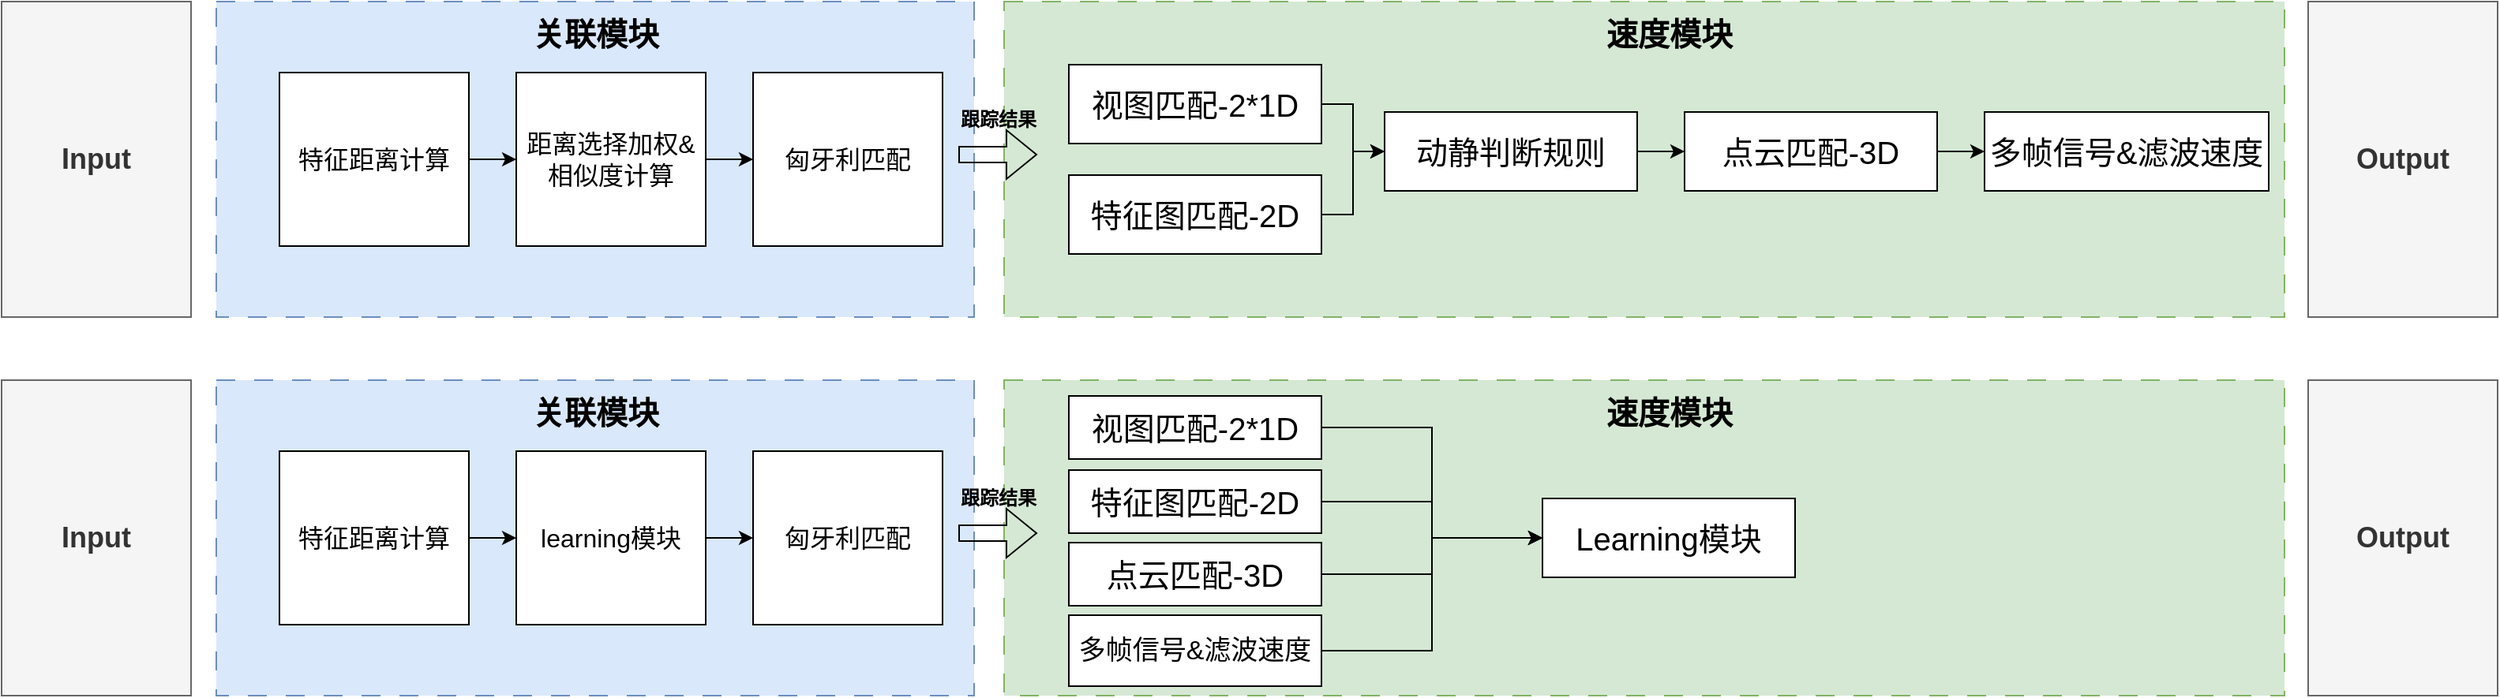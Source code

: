 <mxfile version="24.7.7">
  <diagram name="第 1 页" id="eP3plqkTgA6YBgwC_qdl">
    <mxGraphModel dx="1735" dy="1102" grid="1" gridSize="10" guides="1" tooltips="1" connect="1" arrows="1" fold="1" page="1" pageScale="1" pageWidth="827" pageHeight="1169" math="0" shadow="0">
      <root>
        <mxCell id="0" />
        <mxCell id="1" parent="0" />
        <mxCell id="zIC0fdWN-UC4whQMhTlF-7" value="" style="rounded=0;whiteSpace=wrap;html=1;dashed=1;dashPattern=12 12;fillColor=#dae8fc;strokeColor=#6c8ebf;" vertex="1" parent="1">
          <mxGeometry x="190" y="160" width="480" height="200" as="geometry" />
        </mxCell>
        <mxCell id="zIC0fdWN-UC4whQMhTlF-1" value="Input" style="rounded=0;whiteSpace=wrap;html=1;fontSize=18;fontStyle=1;fillColor=#f5f5f5;fontColor=#333333;strokeColor=#666666;" vertex="1" parent="1">
          <mxGeometry x="54" y="160" width="120" height="200" as="geometry" />
        </mxCell>
        <mxCell id="zIC0fdWN-UC4whQMhTlF-5" style="edgeStyle=orthogonalEdgeStyle;rounded=0;orthogonalLoop=1;jettySize=auto;html=1;entryX=0;entryY=0.5;entryDx=0;entryDy=0;" edge="1" parent="1" source="zIC0fdWN-UC4whQMhTlF-2" target="zIC0fdWN-UC4whQMhTlF-3">
          <mxGeometry relative="1" as="geometry" />
        </mxCell>
        <mxCell id="zIC0fdWN-UC4whQMhTlF-2" value="特征距离计算" style="rounded=0;whiteSpace=wrap;html=1;fontSize=16;" vertex="1" parent="1">
          <mxGeometry x="230" y="205" width="120" height="110" as="geometry" />
        </mxCell>
        <mxCell id="zIC0fdWN-UC4whQMhTlF-6" style="edgeStyle=orthogonalEdgeStyle;rounded=0;orthogonalLoop=1;jettySize=auto;html=1;entryX=0;entryY=0.5;entryDx=0;entryDy=0;" edge="1" parent="1" source="zIC0fdWN-UC4whQMhTlF-3" target="zIC0fdWN-UC4whQMhTlF-4">
          <mxGeometry relative="1" as="geometry" />
        </mxCell>
        <mxCell id="zIC0fdWN-UC4whQMhTlF-3" value="距离选择加权&amp;amp;相似度计算" style="rounded=0;whiteSpace=wrap;html=1;fontSize=16;" vertex="1" parent="1">
          <mxGeometry x="380" y="205" width="120" height="110" as="geometry" />
        </mxCell>
        <mxCell id="zIC0fdWN-UC4whQMhTlF-4" value="匈牙利匹配" style="rounded=0;whiteSpace=wrap;html=1;fontSize=16;" vertex="1" parent="1">
          <mxGeometry x="530" y="205" width="120" height="110" as="geometry" />
        </mxCell>
        <mxCell id="zIC0fdWN-UC4whQMhTlF-9" value="关联模块" style="text;html=1;align=center;verticalAlign=middle;resizable=0;points=[];autosize=1;strokeColor=none;fillColor=none;fontStyle=1;fontSize=20;" vertex="1" parent="1">
          <mxGeometry x="380" y="160" width="100" height="40" as="geometry" />
        </mxCell>
        <mxCell id="zIC0fdWN-UC4whQMhTlF-23" value="" style="rounded=0;whiteSpace=wrap;html=1;dashed=1;dashPattern=12 12;fillColor=#d5e8d4;strokeColor=#82b366;" vertex="1" parent="1">
          <mxGeometry x="689" y="160" width="811" height="200" as="geometry" />
        </mxCell>
        <mxCell id="zIC0fdWN-UC4whQMhTlF-24" style="edgeStyle=orthogonalEdgeStyle;rounded=0;orthogonalLoop=1;jettySize=auto;html=1;entryX=0;entryY=0.5;entryDx=0;entryDy=0;" edge="1" parent="1" target="zIC0fdWN-UC4whQMhTlF-27">
          <mxGeometry relative="1" as="geometry">
            <mxPoint x="849" y="260.0" as="sourcePoint" />
          </mxGeometry>
        </mxCell>
        <mxCell id="zIC0fdWN-UC4whQMhTlF-26" style="edgeStyle=orthogonalEdgeStyle;rounded=0;orthogonalLoop=1;jettySize=auto;html=1;entryX=0;entryY=0.5;entryDx=0;entryDy=0;" edge="1" parent="1" target="zIC0fdWN-UC4whQMhTlF-28">
          <mxGeometry relative="1" as="geometry">
            <mxPoint x="999" y="260.0" as="sourcePoint" />
          </mxGeometry>
        </mxCell>
        <mxCell id="zIC0fdWN-UC4whQMhTlF-29" value="速度模块" style="text;html=1;align=center;verticalAlign=middle;resizable=0;points=[];autosize=1;strokeColor=none;fillColor=none;fontStyle=1;fontSize=20;" vertex="1" parent="1">
          <mxGeometry x="1060" y="160" width="100" height="40" as="geometry" />
        </mxCell>
        <mxCell id="zIC0fdWN-UC4whQMhTlF-11" value="" style="shape=flexArrow;endArrow=classic;html=1;rounded=0;" edge="1" parent="1">
          <mxGeometry width="50" height="50" relative="1" as="geometry">
            <mxPoint x="660" y="257" as="sourcePoint" />
            <mxPoint x="710" y="257" as="targetPoint" />
          </mxGeometry>
        </mxCell>
        <mxCell id="zIC0fdWN-UC4whQMhTlF-10" value="跟踪结果" style="text;html=1;align=center;verticalAlign=middle;resizable=0;points=[];autosize=1;strokeColor=none;fillColor=none;fontStyle=1" vertex="1" parent="1">
          <mxGeometry x="650" y="220" width="70" height="30" as="geometry" />
        </mxCell>
        <mxCell id="zIC0fdWN-UC4whQMhTlF-38" style="edgeStyle=orthogonalEdgeStyle;rounded=0;orthogonalLoop=1;jettySize=auto;html=1;" edge="1" parent="1" source="zIC0fdWN-UC4whQMhTlF-33" target="zIC0fdWN-UC4whQMhTlF-35">
          <mxGeometry relative="1" as="geometry" />
        </mxCell>
        <mxCell id="zIC0fdWN-UC4whQMhTlF-33" value="视图匹配-2*1D" style="rounded=0;whiteSpace=wrap;html=1;fontSize=20;" vertex="1" parent="1">
          <mxGeometry x="730" y="200" width="160" height="50" as="geometry" />
        </mxCell>
        <mxCell id="zIC0fdWN-UC4whQMhTlF-39" style="edgeStyle=orthogonalEdgeStyle;rounded=0;orthogonalLoop=1;jettySize=auto;html=1;entryX=0;entryY=0.5;entryDx=0;entryDy=0;" edge="1" parent="1" source="zIC0fdWN-UC4whQMhTlF-34" target="zIC0fdWN-UC4whQMhTlF-35">
          <mxGeometry relative="1" as="geometry" />
        </mxCell>
        <mxCell id="zIC0fdWN-UC4whQMhTlF-34" value="特征图匹配-2D" style="rounded=0;whiteSpace=wrap;html=1;fontSize=20;" vertex="1" parent="1">
          <mxGeometry x="730" y="270" width="160" height="50" as="geometry" />
        </mxCell>
        <mxCell id="zIC0fdWN-UC4whQMhTlF-40" style="edgeStyle=orthogonalEdgeStyle;rounded=0;orthogonalLoop=1;jettySize=auto;html=1;entryX=0;entryY=0.5;entryDx=0;entryDy=0;" edge="1" parent="1" source="zIC0fdWN-UC4whQMhTlF-35" target="zIC0fdWN-UC4whQMhTlF-36">
          <mxGeometry relative="1" as="geometry" />
        </mxCell>
        <mxCell id="zIC0fdWN-UC4whQMhTlF-35" value="动静判断规则" style="rounded=0;whiteSpace=wrap;html=1;fontSize=20;" vertex="1" parent="1">
          <mxGeometry x="930" y="230" width="160" height="50" as="geometry" />
        </mxCell>
        <mxCell id="zIC0fdWN-UC4whQMhTlF-41" style="edgeStyle=orthogonalEdgeStyle;rounded=0;orthogonalLoop=1;jettySize=auto;html=1;entryX=0;entryY=0.5;entryDx=0;entryDy=0;" edge="1" parent="1" source="zIC0fdWN-UC4whQMhTlF-36" target="zIC0fdWN-UC4whQMhTlF-37">
          <mxGeometry relative="1" as="geometry" />
        </mxCell>
        <mxCell id="zIC0fdWN-UC4whQMhTlF-36" value="点云匹配-3D" style="rounded=0;whiteSpace=wrap;html=1;fontSize=20;" vertex="1" parent="1">
          <mxGeometry x="1120" y="230" width="160" height="50" as="geometry" />
        </mxCell>
        <mxCell id="zIC0fdWN-UC4whQMhTlF-37" value="多帧信号&amp;amp;滤波速度" style="rounded=0;whiteSpace=wrap;html=1;fontSize=20;" vertex="1" parent="1">
          <mxGeometry x="1310" y="230" width="180" height="50" as="geometry" />
        </mxCell>
        <mxCell id="zIC0fdWN-UC4whQMhTlF-43" value="Output" style="rounded=0;whiteSpace=wrap;html=1;fontSize=18;fontStyle=1;fillColor=#f5f5f5;fontColor=#333333;strokeColor=#666666;" vertex="1" parent="1">
          <mxGeometry x="1515" y="160" width="120" height="200" as="geometry" />
        </mxCell>
        <mxCell id="zIC0fdWN-UC4whQMhTlF-44" value="" style="rounded=0;whiteSpace=wrap;html=1;dashed=1;dashPattern=12 12;fillColor=#dae8fc;strokeColor=#6c8ebf;" vertex="1" parent="1">
          <mxGeometry x="190" y="400" width="480" height="200" as="geometry" />
        </mxCell>
        <mxCell id="zIC0fdWN-UC4whQMhTlF-45" value="Input" style="rounded=0;whiteSpace=wrap;html=1;fontSize=18;fontStyle=1;fillColor=#f5f5f5;fontColor=#333333;strokeColor=#666666;" vertex="1" parent="1">
          <mxGeometry x="54" y="400" width="120" height="200" as="geometry" />
        </mxCell>
        <mxCell id="zIC0fdWN-UC4whQMhTlF-46" style="edgeStyle=orthogonalEdgeStyle;rounded=0;orthogonalLoop=1;jettySize=auto;html=1;entryX=0;entryY=0.5;entryDx=0;entryDy=0;" edge="1" parent="1" source="zIC0fdWN-UC4whQMhTlF-47" target="zIC0fdWN-UC4whQMhTlF-49">
          <mxGeometry relative="1" as="geometry" />
        </mxCell>
        <mxCell id="zIC0fdWN-UC4whQMhTlF-47" value="特征距离计算" style="rounded=0;whiteSpace=wrap;html=1;fontSize=16;" vertex="1" parent="1">
          <mxGeometry x="230" y="445" width="120" height="110" as="geometry" />
        </mxCell>
        <mxCell id="zIC0fdWN-UC4whQMhTlF-48" style="edgeStyle=orthogonalEdgeStyle;rounded=0;orthogonalLoop=1;jettySize=auto;html=1;entryX=0;entryY=0.5;entryDx=0;entryDy=0;" edge="1" parent="1" source="zIC0fdWN-UC4whQMhTlF-49" target="zIC0fdWN-UC4whQMhTlF-50">
          <mxGeometry relative="1" as="geometry" />
        </mxCell>
        <mxCell id="zIC0fdWN-UC4whQMhTlF-49" value="learning模块" style="rounded=0;whiteSpace=wrap;html=1;fontSize=16;" vertex="1" parent="1">
          <mxGeometry x="380" y="445" width="120" height="110" as="geometry" />
        </mxCell>
        <mxCell id="zIC0fdWN-UC4whQMhTlF-50" value="匈牙利匹配" style="rounded=0;whiteSpace=wrap;html=1;fontSize=16;" vertex="1" parent="1">
          <mxGeometry x="530" y="445" width="120" height="110" as="geometry" />
        </mxCell>
        <mxCell id="zIC0fdWN-UC4whQMhTlF-51" value="关联模块" style="text;html=1;align=center;verticalAlign=middle;resizable=0;points=[];autosize=1;strokeColor=none;fillColor=none;fontStyle=1;fontSize=20;" vertex="1" parent="1">
          <mxGeometry x="380" y="400" width="100" height="40" as="geometry" />
        </mxCell>
        <mxCell id="zIC0fdWN-UC4whQMhTlF-52" value="" style="rounded=0;whiteSpace=wrap;html=1;dashed=1;dashPattern=12 12;fillColor=#d5e8d4;strokeColor=#82b366;" vertex="1" parent="1">
          <mxGeometry x="689" y="400" width="811" height="200" as="geometry" />
        </mxCell>
        <mxCell id="zIC0fdWN-UC4whQMhTlF-53" value="速度模块" style="text;html=1;align=center;verticalAlign=middle;resizable=0;points=[];autosize=1;strokeColor=none;fillColor=none;fontStyle=1;fontSize=20;" vertex="1" parent="1">
          <mxGeometry x="1060" y="400" width="100" height="40" as="geometry" />
        </mxCell>
        <mxCell id="zIC0fdWN-UC4whQMhTlF-54" value="" style="shape=flexArrow;endArrow=classic;html=1;rounded=0;" edge="1" parent="1">
          <mxGeometry width="50" height="50" relative="1" as="geometry">
            <mxPoint x="660" y="497" as="sourcePoint" />
            <mxPoint x="710" y="497" as="targetPoint" />
          </mxGeometry>
        </mxCell>
        <mxCell id="zIC0fdWN-UC4whQMhTlF-55" value="跟踪结果" style="text;html=1;align=center;verticalAlign=middle;resizable=0;points=[];autosize=1;strokeColor=none;fillColor=none;fontStyle=1" vertex="1" parent="1">
          <mxGeometry x="650" y="460" width="70" height="30" as="geometry" />
        </mxCell>
        <mxCell id="zIC0fdWN-UC4whQMhTlF-68" style="edgeStyle=orthogonalEdgeStyle;rounded=0;orthogonalLoop=1;jettySize=auto;html=1;entryX=0;entryY=0.5;entryDx=0;entryDy=0;" edge="1" parent="1" source="zIC0fdWN-UC4whQMhTlF-57" target="zIC0fdWN-UC4whQMhTlF-66">
          <mxGeometry relative="1" as="geometry" />
        </mxCell>
        <mxCell id="zIC0fdWN-UC4whQMhTlF-57" value="视图匹配-2*1D" style="rounded=0;whiteSpace=wrap;html=1;fontSize=20;" vertex="1" parent="1">
          <mxGeometry x="730" y="410" width="160" height="40" as="geometry" />
        </mxCell>
        <mxCell id="zIC0fdWN-UC4whQMhTlF-69" style="edgeStyle=orthogonalEdgeStyle;rounded=0;orthogonalLoop=1;jettySize=auto;html=1;entryX=0;entryY=0.5;entryDx=0;entryDy=0;" edge="1" parent="1" source="zIC0fdWN-UC4whQMhTlF-59" target="zIC0fdWN-UC4whQMhTlF-66">
          <mxGeometry relative="1" as="geometry" />
        </mxCell>
        <mxCell id="zIC0fdWN-UC4whQMhTlF-59" value="特征图匹配-2D" style="rounded=0;whiteSpace=wrap;html=1;fontSize=20;" vertex="1" parent="1">
          <mxGeometry x="730" y="457" width="160" height="40" as="geometry" />
        </mxCell>
        <mxCell id="zIC0fdWN-UC4whQMhTlF-70" style="edgeStyle=orthogonalEdgeStyle;rounded=0;orthogonalLoop=1;jettySize=auto;html=1;entryX=0;entryY=0.5;entryDx=0;entryDy=0;" edge="1" parent="1" source="zIC0fdWN-UC4whQMhTlF-63" target="zIC0fdWN-UC4whQMhTlF-66">
          <mxGeometry relative="1" as="geometry" />
        </mxCell>
        <mxCell id="zIC0fdWN-UC4whQMhTlF-63" value="点云匹配-3D" style="rounded=0;whiteSpace=wrap;html=1;fontSize=20;" vertex="1" parent="1">
          <mxGeometry x="730" y="503" width="160" height="40" as="geometry" />
        </mxCell>
        <mxCell id="zIC0fdWN-UC4whQMhTlF-71" style="edgeStyle=orthogonalEdgeStyle;rounded=0;orthogonalLoop=1;jettySize=auto;html=1;entryX=0;entryY=0.5;entryDx=0;entryDy=0;" edge="1" parent="1" source="zIC0fdWN-UC4whQMhTlF-64" target="zIC0fdWN-UC4whQMhTlF-66">
          <mxGeometry relative="1" as="geometry" />
        </mxCell>
        <mxCell id="zIC0fdWN-UC4whQMhTlF-64" value="多帧信号&amp;amp;滤波速度" style="rounded=0;whiteSpace=wrap;html=1;fontSize=17;" vertex="1" parent="1">
          <mxGeometry x="730" y="549" width="160" height="45" as="geometry" />
        </mxCell>
        <mxCell id="zIC0fdWN-UC4whQMhTlF-65" value="Output" style="rounded=0;whiteSpace=wrap;html=1;fontSize=18;fontStyle=1;fillColor=#f5f5f5;fontColor=#333333;strokeColor=#666666;" vertex="1" parent="1">
          <mxGeometry x="1515" y="400" width="120" height="200" as="geometry" />
        </mxCell>
        <mxCell id="zIC0fdWN-UC4whQMhTlF-66" value="Learning模块" style="rounded=0;whiteSpace=wrap;html=1;fontSize=20;" vertex="1" parent="1">
          <mxGeometry x="1030" y="475" width="160" height="50" as="geometry" />
        </mxCell>
      </root>
    </mxGraphModel>
  </diagram>
</mxfile>
